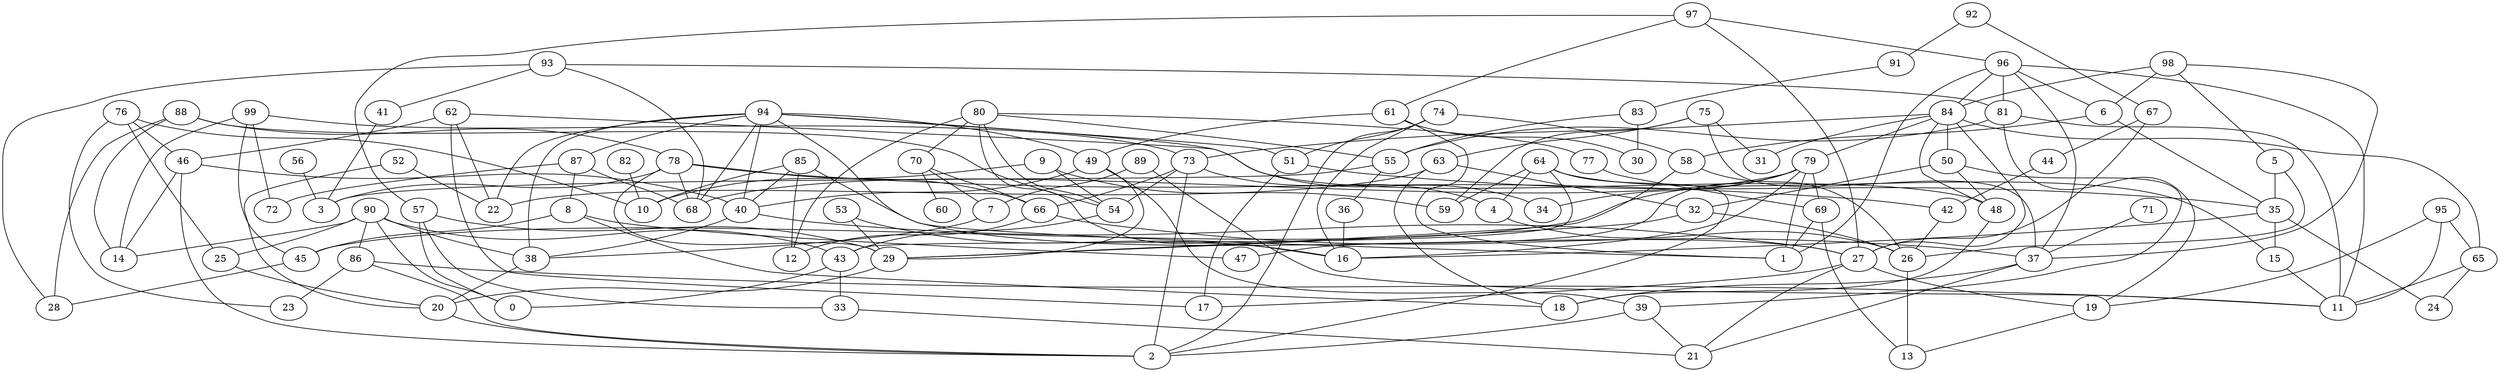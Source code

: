digraph GG_graph {

subgraph G_graph {
edge [color = black]
"39" -> "21" [dir = none]
"51" -> "17" [dir = none]
"82" -> "10" [dir = none]
"94" -> "40" [dir = none]
"93" -> "41" [dir = none]
"93" -> "28" [dir = none]
"77" -> "69" [dir = none]
"8" -> "45" [dir = none]
"35" -> "24" [dir = none]
"15" -> "11" [dir = none]
"75" -> "63" [dir = none]
"53" -> "29" [dir = none]
"63" -> "18" [dir = none]
"83" -> "30" [dir = none]
"83" -> "55" [dir = none]
"6" -> "35" [dir = none]
"32" -> "26" [dir = none]
"88" -> "14" [dir = none]
"88" -> "78" [dir = none]
"99" -> "72" [dir = none]
"99" -> "73" [dir = none]
"29" -> "20" [dir = none]
"79" -> "47" [dir = none]
"79" -> "34" [dir = none]
"79" -> "45" [dir = none]
"79" -> "1" [dir = none]
"56" -> "3" [dir = none]
"54" -> "43" [dir = none]
"73" -> "2" [dir = none]
"73" -> "66" [dir = none]
"73" -> "4" [dir = none]
"73" -> "54" [dir = none]
"70" -> "60" [dir = none]
"66" -> "37" [dir = none]
"62" -> "48" [dir = none]
"55" -> "36" [dir = none]
"97" -> "61" [dir = none]
"97" -> "96" [dir = none]
"57" -> "33" [dir = none]
"57" -> "0" [dir = none]
"45" -> "28" [dir = none]
"78" -> "42" [dir = none]
"78" -> "29" [dir = none]
"78" -> "3" [dir = none]
"78" -> "68" [dir = none]
"78" -> "66" [dir = none]
"76" -> "10" [dir = none]
"76" -> "25" [dir = none]
"76" -> "46" [dir = none]
"26" -> "13" [dir = none]
"9" -> "59" [dir = none]
"9" -> "54" [dir = none]
"43" -> "0" [dir = none]
"96" -> "1" [dir = none]
"96" -> "6" [dir = none]
"96" -> "81" [dir = none]
"96" -> "84" [dir = none]
"96" -> "37" [dir = none]
"71" -> "37" [dir = none]
"92" -> "91" [dir = none]
"92" -> "67" [dir = none]
"48" -> "18" [dir = none]
"95" -> "65" [dir = none]
"69" -> "1" [dir = none]
"81" -> "11" [dir = none]
"81" -> "55" [dir = none]
"61" -> "49" [dir = none]
"38" -> "20" [dir = none]
"58" -> "26" [dir = none]
"84" -> "65" [dir = none]
"84" -> "31" [dir = none]
"84" -> "48" [dir = none]
"84" -> "27" [dir = none]
"86" -> "23" [dir = none]
"86" -> "2" [dir = none]
"80" -> "12" [dir = none]
"80" -> "70" [dir = none]
"80" -> "16" [dir = none]
"80" -> "54" [dir = none]
"42" -> "26" [dir = none]
"44" -> "42" [dir = none]
"27" -> "17" [dir = none]
"27" -> "19" [dir = none]
"27" -> "21" [dir = none]
"7" -> "38" [dir = none]
"87" -> "68" [dir = none]
"50" -> "48" [dir = none]
"67" -> "27" [dir = none]
"64" -> "2" [dir = none]
"40" -> "38" [dir = none]
"52" -> "22" [dir = none]
"52" -> "20" [dir = none]
"89" -> "11" [dir = none]
"98" -> "5" [dir = none]
"98" -> "84" [dir = none]
"85" -> "40" [dir = none]
"46" -> "2" [dir = none]
"74" -> "2" [dir = none]
"90" -> "43" [dir = none]
"62" -> "46" [dir = none]
"74" -> "58" [dir = none]
"89" -> "7" [dir = none]
"33" -> "21" [dir = none]
"94" -> "22" [dir = none]
"37" -> "21" [dir = none]
"5" -> "35" [dir = none]
"9" -> "10" [dir = none]
"87" -> "72" [dir = none]
"99" -> "14" [dir = none]
"74" -> "51" [dir = none]
"98" -> "37" [dir = none]
"88" -> "28" [dir = none]
"90" -> "25" [dir = none]
"49" -> "39" [dir = none]
"69" -> "13" [dir = none]
"5" -> "26" [dir = none]
"97" -> "27" [dir = none]
"75" -> "31" [dir = none]
"67" -> "44" [dir = none]
"94" -> "49" [dir = none]
"93" -> "68" [dir = none]
"46" -> "14" [dir = none]
"84" -> "73" [dir = none]
"40" -> "27" [dir = none]
"74" -> "16" [dir = none]
"88" -> "54" [dir = none]
"64" -> "4" [dir = none]
"93" -> "81" [dir = none]
"4" -> "26" [dir = none]
"95" -> "11" [dir = none]
"65" -> "11" [dir = none]
"51" -> "35" [dir = none]
"90" -> "38" [dir = none]
"94" -> "87" [dir = none]
"19" -> "13" [dir = none]
"43" -> "33" [dir = none]
"58" -> "29" [dir = none]
"6" -> "58" [dir = none]
"50" -> "32" [dir = none]
"63" -> "22" [dir = none]
"50" -> "39" [dir = none]
"62" -> "22" [dir = none]
"65" -> "24" [dir = none]
"96" -> "11" [dir = none]
"95" -> "19" [dir = none]
"90" -> "0" [dir = none]
"32" -> "29" [dir = none]
"98" -> "6" [dir = none]
"91" -> "83" [dir = none]
"97" -> "57" [dir = none]
"64" -> "59" [dir = none]
"79" -> "16" [dir = none]
"66" -> "12" [dir = none]
"79" -> "69" [dir = none]
"85" -> "27" [dir = none]
"80" -> "77" [dir = none]
"39" -> "2" [dir = none]
"35" -> "15" [dir = none]
"46" -> "40" [dir = none]
"80" -> "55" [dir = none]
"84" -> "50" [dir = none]
"94" -> "68" [dir = none]
"55" -> "3" [dir = none]
"8" -> "18" [dir = none]
"49" -> "40" [dir = none]
"94" -> "34" [dir = none]
"85" -> "12" [dir = none]
"94" -> "38" [dir = none]
"81" -> "19" [dir = none]
"35" -> "16" [dir = none]
"61" -> "30" [dir = none]
"75" -> "37" [dir = none]
"41" -> "3" [dir = none]
"20" -> "2" [dir = none]
"90" -> "86" [dir = none]
"76" -> "23" [dir = none]
"64" -> "43" [dir = none]
"53" -> "16" [dir = none]
"64" -> "15" [dir = none]
"62" -> "17" [dir = none]
"90" -> "14" [dir = none]
"87" -> "8" [dir = none]
"85" -> "10" [dir = none]
"49" -> "29" [dir = none]
"25" -> "20" [dir = none]
"61" -> "1" [dir = none]
"36" -> "16" [dir = none]
"94" -> "1" [dir = none]
"94" -> "51" [dir = none]
"86" -> "11" [dir = none]
"70" -> "66" [dir = none]
"63" -> "32" [dir = none]
"79" -> "68" [dir = none]
"70" -> "7" [dir = none]
"57" -> "29" [dir = none]
"37" -> "18" [dir = none]
"84" -> "79" [dir = none]
"8" -> "47" [dir = none]
"99" -> "45" [dir = none]
"75" -> "59" [dir = none]
}

}
